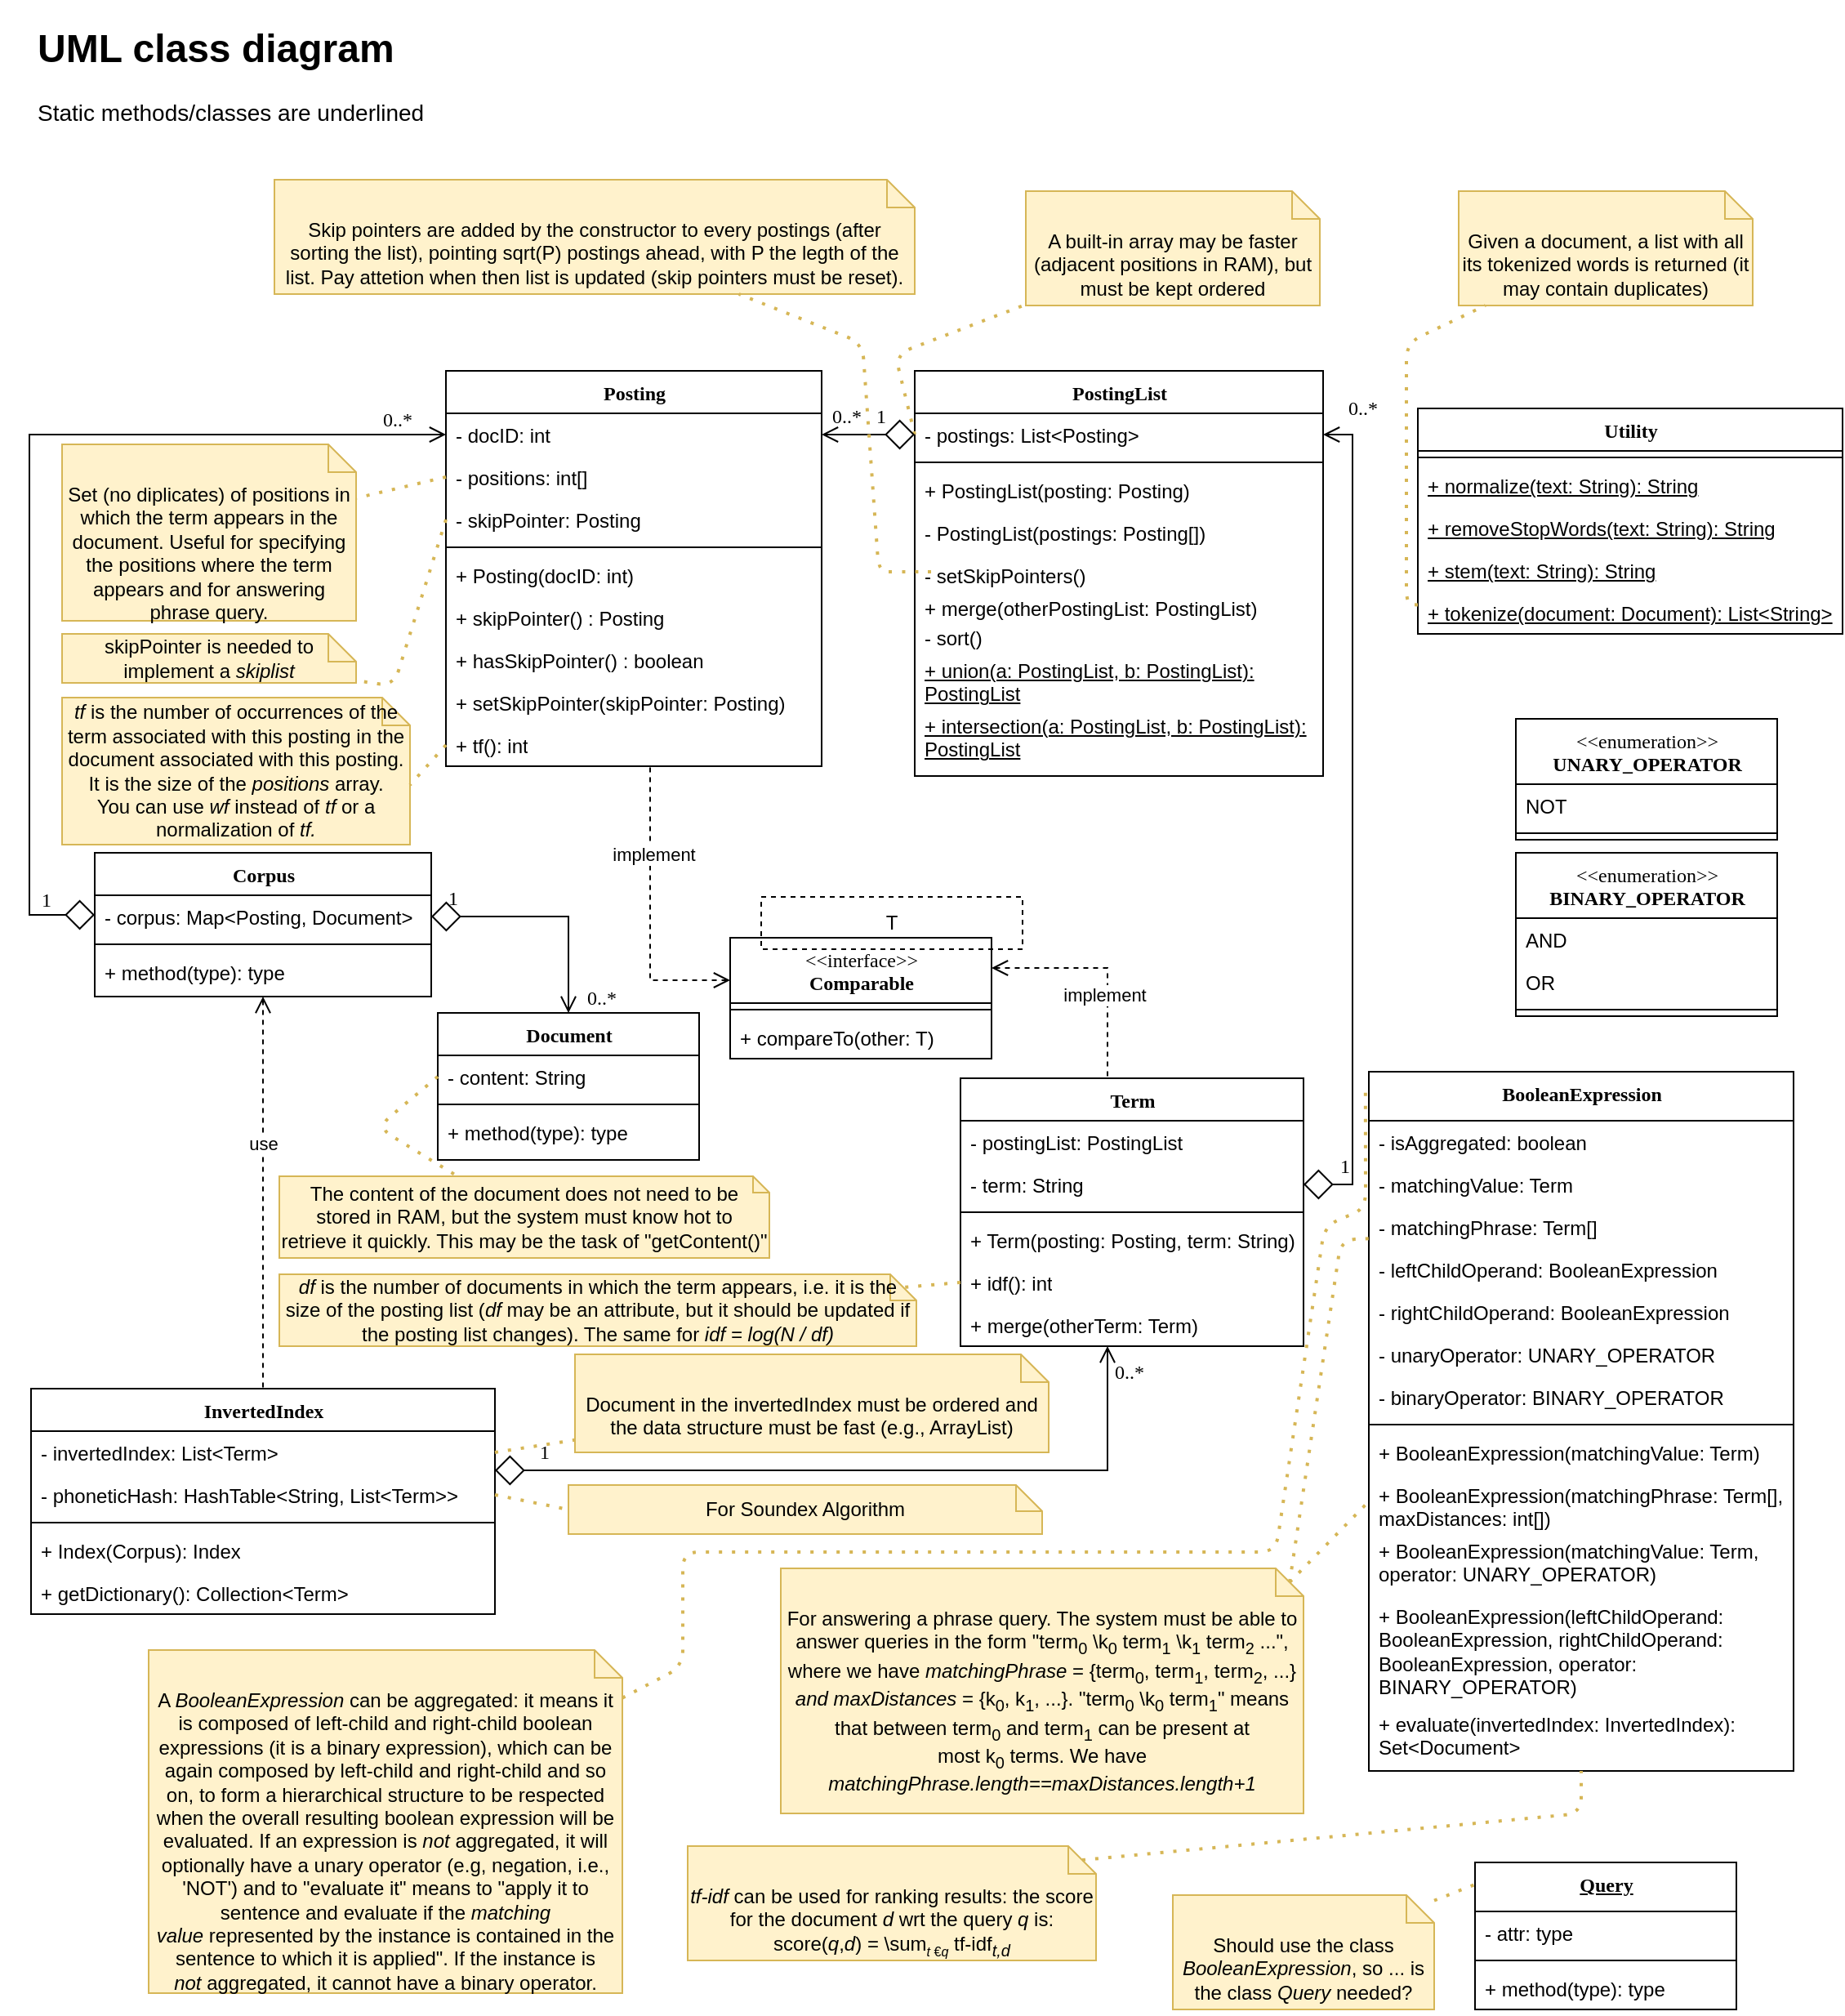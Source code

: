<mxfile version="15.2.7" type="device"><diagram name="Page-1" id="6133507b-19e7-1e82-6fc7-422aa6c4b21f"><mxGraphModel dx="1086" dy="1656" grid="1" gridSize="10" guides="1" tooltips="1" connect="1" arrows="1" fold="1" page="1" pageScale="1" pageWidth="1100" pageHeight="850" background="none" math="0" shadow="0"><root><mxCell id="0"/><mxCell id="1" parent="0"/><mxCell id="78961159f06e98e8-17" value="Corpus" style="swimlane;html=1;fontStyle=1;align=center;verticalAlign=top;childLayout=stackLayout;horizontal=1;startSize=26;horizontalStack=0;resizeParent=1;resizeLast=0;collapsible=1;marginBottom=0;swimlaneFillColor=none;rounded=0;shadow=0;comic=0;labelBackgroundColor=none;strokeWidth=1;fillColor=none;fontFamily=Verdana;fontSize=12" parent="1" vertex="1"><mxGeometry x="57" y="132" width="206" height="88" as="geometry"/></mxCell><mxCell id="78961159f06e98e8-23" value="- corpus: Map&amp;lt;Posting, Document&amp;gt;" style="text;html=1;strokeColor=none;fillColor=none;align=left;verticalAlign=top;spacingLeft=4;spacingRight=4;whiteSpace=wrap;overflow=hidden;rotatable=0;points=[[0,0.5],[1,0.5]];portConstraint=eastwest;" parent="78961159f06e98e8-17" vertex="1"><mxGeometry y="26" width="206" height="26" as="geometry"/></mxCell><mxCell id="78961159f06e98e8-19" value="" style="line;html=1;strokeWidth=1;fillColor=none;align=left;verticalAlign=middle;spacingTop=-1;spacingLeft=3;spacingRight=3;rotatable=0;labelPosition=right;points=[];portConstraint=eastwest;" parent="78961159f06e98e8-17" vertex="1"><mxGeometry y="52" width="206" height="8" as="geometry"/></mxCell><mxCell id="78961159f06e98e8-27" value="+ method(type): type" style="text;html=1;strokeColor=none;fillColor=none;align=left;verticalAlign=top;spacingLeft=4;spacingRight=4;whiteSpace=wrap;overflow=hidden;rotatable=0;points=[[0,0.5],[1,0.5]];portConstraint=eastwest;" parent="78961159f06e98e8-17" vertex="1"><mxGeometry y="60" width="206" height="26" as="geometry"/></mxCell><mxCell id="b94bc138ca980ef-8" style="edgeStyle=orthogonalEdgeStyle;rounded=0;html=1;labelBackgroundColor=none;startArrow=open;startFill=0;startSize=8;endArrow=diamond;endFill=0;endSize=16;fontFamily=Verdana;fontSize=12;exitX=0.5;exitY=0;exitDx=0;exitDy=0;entryX=1;entryY=0.5;entryDx=0;entryDy=0;" parent="1" source="78961159f06e98e8-43" target="78961159f06e98e8-23" edge="1"><mxGeometry relative="1" as="geometry"><Array as="points"><mxPoint x="347" y="171"/></Array></mxGeometry></mxCell><mxCell id="b94bc138ca980ef-15" value="0..*" style="text;html=1;resizable=0;points=[];align=center;verticalAlign=middle;labelBackgroundColor=none;fontSize=12;fontFamily=Verdana" parent="b94bc138ca980ef-8" vertex="1" connectable="0"><mxGeometry x="-0.575" y="-86" relative="1" as="geometry"><mxPoint x="-66" y="21" as="offset"/></mxGeometry></mxCell><mxCell id="b94bc138ca980ef-16" value="1" style="text;html=1;resizable=0;points=[];align=center;verticalAlign=middle;labelBackgroundColor=none;fontSize=12;fontFamily=Verdana" parent="b94bc138ca980ef-8" vertex="1" connectable="0"><mxGeometry x="0.892" y="-1" relative="1" as="geometry"><mxPoint x="5" y="-10" as="offset"/></mxGeometry></mxCell><mxCell id="78961159f06e98e8-43" value="Document" style="swimlane;html=1;fontStyle=1;align=center;verticalAlign=top;childLayout=stackLayout;horizontal=1;startSize=26;horizontalStack=0;resizeParent=1;resizeLast=0;collapsible=1;marginBottom=0;swimlaneFillColor=none;rounded=0;shadow=0;comic=0;labelBackgroundColor=none;strokeWidth=1;fillColor=none;fontFamily=Verdana;fontSize=12" parent="1" vertex="1"><mxGeometry x="267" y="230" width="160" height="90" as="geometry"/></mxCell><mxCell id="CEq0prs8qPXYoextHQ0R-49" value="- content: String" style="text;html=1;strokeColor=none;fillColor=none;align=left;verticalAlign=top;spacingLeft=4;spacingRight=4;whiteSpace=wrap;overflow=hidden;rotatable=0;points=[[0,0.5],[1,0.5]];portConstraint=eastwest;" parent="78961159f06e98e8-43" vertex="1"><mxGeometry y="26" width="160" height="26" as="geometry"/></mxCell><mxCell id="78961159f06e98e8-51" value="" style="line;html=1;strokeWidth=1;fillColor=none;align=left;verticalAlign=middle;spacingTop=-1;spacingLeft=3;spacingRight=3;rotatable=0;labelPosition=right;points=[];portConstraint=eastwest;" parent="78961159f06e98e8-43" vertex="1"><mxGeometry y="52" width="160" height="8" as="geometry"/></mxCell><mxCell id="78961159f06e98e8-52" value="+ method(type): type" style="text;html=1;strokeColor=none;fillColor=none;align=left;verticalAlign=top;spacingLeft=4;spacingRight=4;whiteSpace=wrap;overflow=hidden;rotatable=0;points=[[0,0.5],[1,0.5]];portConstraint=eastwest;" parent="78961159f06e98e8-43" vertex="1"><mxGeometry y="60" width="160" height="26" as="geometry"/></mxCell><mxCell id="CEq0prs8qPXYoextHQ0R-2" value="BooleanExpression" style="swimlane;html=1;fontStyle=1;align=center;verticalAlign=top;childLayout=stackLayout;horizontal=1;startSize=30;horizontalStack=0;resizeParent=1;resizeLast=0;collapsible=1;marginBottom=0;swimlaneFillColor=none;rounded=0;shadow=0;comic=0;labelBackgroundColor=none;strokeWidth=1;fillColor=none;fontFamily=Verdana;fontSize=12" parent="1" vertex="1"><mxGeometry x="837" y="266" width="260" height="428" as="geometry"/></mxCell><mxCell id="CEq0prs8qPXYoextHQ0R-3" value="- isAggregated: boolean" style="text;html=1;strokeColor=none;fillColor=none;align=left;verticalAlign=top;spacingLeft=4;spacingRight=4;whiteSpace=wrap;overflow=hidden;rotatable=0;points=[[0,0.5],[1,0.5]];portConstraint=eastwest;" parent="CEq0prs8qPXYoextHQ0R-2" vertex="1"><mxGeometry y="30" width="260" height="26" as="geometry"/></mxCell><mxCell id="CEq0prs8qPXYoextHQ0R-41" value="- matchingValue: Term" style="text;html=1;strokeColor=none;fillColor=none;align=left;verticalAlign=top;spacingLeft=4;spacingRight=4;whiteSpace=wrap;overflow=hidden;rotatable=0;points=[[0,0.5],[1,0.5]];portConstraint=eastwest;" parent="CEq0prs8qPXYoextHQ0R-2" vertex="1"><mxGeometry y="56" width="260" height="26" as="geometry"/></mxCell><mxCell id="e2r18CEUMhSCoXbFhXzn-8" value="- matchingPhrase: Term[]" style="text;html=1;strokeColor=none;fillColor=none;align=left;verticalAlign=top;spacingLeft=4;spacingRight=4;whiteSpace=wrap;overflow=hidden;rotatable=0;points=[[0,0.5],[1,0.5]];portConstraint=eastwest;" parent="CEq0prs8qPXYoextHQ0R-2" vertex="1"><mxGeometry y="82" width="260" height="26" as="geometry"/></mxCell><mxCell id="CEq0prs8qPXYoextHQ0R-42" value="- leftChildOperand: BooleanExpression" style="text;html=1;strokeColor=none;fillColor=none;align=left;verticalAlign=top;spacingLeft=4;spacingRight=4;whiteSpace=wrap;overflow=hidden;rotatable=0;points=[[0,0.5],[1,0.5]];portConstraint=eastwest;" parent="CEq0prs8qPXYoextHQ0R-2" vertex="1"><mxGeometry y="108" width="260" height="26" as="geometry"/></mxCell><mxCell id="CEq0prs8qPXYoextHQ0R-43" value="- rightChildOperand: BooleanExpression" style="text;html=1;strokeColor=none;fillColor=none;align=left;verticalAlign=top;spacingLeft=4;spacingRight=4;whiteSpace=wrap;overflow=hidden;rotatable=0;points=[[0,0.5],[1,0.5]];portConstraint=eastwest;" parent="CEq0prs8qPXYoextHQ0R-2" vertex="1"><mxGeometry y="134" width="260" height="26" as="geometry"/></mxCell><mxCell id="CEq0prs8qPXYoextHQ0R-33" value="- unaryOperator: UNARY_OPERATOR" style="text;html=1;strokeColor=none;align=left;verticalAlign=top;spacingLeft=4;spacingRight=4;whiteSpace=wrap;overflow=hidden;rotatable=0;points=[[0,0.5],[1,0.5]];portConstraint=eastwest;" parent="CEq0prs8qPXYoextHQ0R-2" vertex="1"><mxGeometry y="160" width="260" height="26" as="geometry"/></mxCell><mxCell id="CEq0prs8qPXYoextHQ0R-40" value="- binaryOperator: BINARY_OPERATOR" style="text;html=1;strokeColor=none;align=left;verticalAlign=top;spacingLeft=4;spacingRight=4;whiteSpace=wrap;overflow=hidden;rotatable=0;points=[[0,0.5],[1,0.5]];portConstraint=eastwest;" parent="CEq0prs8qPXYoextHQ0R-2" vertex="1"><mxGeometry y="186" width="260" height="26" as="geometry"/></mxCell><mxCell id="CEq0prs8qPXYoextHQ0R-4" value="" style="line;html=1;strokeWidth=1;fillColor=none;align=left;verticalAlign=middle;spacingTop=-1;spacingLeft=3;spacingRight=3;rotatable=0;labelPosition=right;points=[];portConstraint=eastwest;" parent="CEq0prs8qPXYoextHQ0R-2" vertex="1"><mxGeometry y="212" width="260" height="8" as="geometry"/></mxCell><mxCell id="CEq0prs8qPXYoextHQ0R-5" value="+ BooleanExpression(matchingValue: Term)" style="text;html=1;strokeColor=none;fillColor=none;align=left;verticalAlign=top;spacingLeft=4;spacingRight=4;whiteSpace=wrap;overflow=hidden;rotatable=0;points=[[0,0.5],[1,0.5]];portConstraint=eastwest;" parent="CEq0prs8qPXYoextHQ0R-2" vertex="1"><mxGeometry y="220" width="260" height="26" as="geometry"/></mxCell><mxCell id="e2r18CEUMhSCoXbFhXzn-5" value="+ BooleanExpression(matchingPhrase: Term[], maxDistances: int[])" style="text;html=1;strokeColor=none;fillColor=none;align=left;verticalAlign=top;spacingLeft=4;spacingRight=4;whiteSpace=wrap;overflow=hidden;rotatable=0;points=[[0,0.5],[1,0.5]];portConstraint=eastwest;" parent="CEq0prs8qPXYoextHQ0R-2" vertex="1"><mxGeometry y="246" width="260" height="34" as="geometry"/></mxCell><mxCell id="CEq0prs8qPXYoextHQ0R-44" value="+ BooleanExpression(matchingValue: Term, operator: UNARY_OPERATOR)" style="text;html=1;strokeColor=none;fillColor=none;align=left;verticalAlign=top;spacingLeft=4;spacingRight=4;whiteSpace=wrap;overflow=hidden;rotatable=0;points=[[0,0.5],[1,0.5]];portConstraint=eastwest;" parent="CEq0prs8qPXYoextHQ0R-2" vertex="1"><mxGeometry y="280" width="260" height="40" as="geometry"/></mxCell><mxCell id="CEq0prs8qPXYoextHQ0R-45" value="+ BooleanExpression(leftChildOperand: BooleanExpression, rightChildOperand: BooleanExpression, operator: BINARY_OPERATOR)" style="text;html=1;strokeColor=none;fillColor=none;align=left;verticalAlign=top;spacingLeft=4;spacingRight=4;whiteSpace=wrap;overflow=hidden;rotatable=0;points=[[0,0.5],[1,0.5]];portConstraint=eastwest;" parent="CEq0prs8qPXYoextHQ0R-2" vertex="1"><mxGeometry y="320" width="260" height="66" as="geometry"/></mxCell><mxCell id="CEq0prs8qPXYoextHQ0R-46" value="+ evaluate(invertedIndex: InvertedIndex): Set&amp;lt;Document&amp;gt;" style="text;html=1;strokeColor=none;fillColor=none;align=left;verticalAlign=top;spacingLeft=4;spacingRight=4;whiteSpace=wrap;overflow=hidden;rotatable=0;points=[[0,0.5],[1,0.5]];portConstraint=eastwest;" parent="CEq0prs8qPXYoextHQ0R-2" vertex="1"><mxGeometry y="386" width="260" height="42" as="geometry"/></mxCell><mxCell id="CEq0prs8qPXYoextHQ0R-6" value="Term" style="swimlane;html=1;fontStyle=1;align=center;verticalAlign=top;childLayout=stackLayout;horizontal=1;startSize=26;horizontalStack=0;resizeParent=1;resizeLast=0;collapsible=1;marginBottom=0;swimlaneFillColor=none;rounded=0;shadow=0;comic=0;labelBackgroundColor=none;strokeWidth=1;fillColor=none;fontFamily=Verdana;fontSize=12" parent="1" vertex="1"><mxGeometry x="587" y="270" width="210" height="164" as="geometry"/></mxCell><mxCell id="e2r18CEUMhSCoXbFhXzn-4" value="- postingList: PostingList" style="text;html=1;strokeColor=none;fillColor=none;align=left;verticalAlign=top;spacingLeft=4;spacingRight=4;whiteSpace=wrap;overflow=hidden;rotatable=0;points=[[0,0.5],[1,0.5]];portConstraint=eastwest;" parent="CEq0prs8qPXYoextHQ0R-6" vertex="1"><mxGeometry y="26" width="210" height="26" as="geometry"/></mxCell><mxCell id="CEq0prs8qPXYoextHQ0R-7" value="- term: String" style="text;html=1;strokeColor=none;fillColor=none;align=left;verticalAlign=top;spacingLeft=4;spacingRight=4;whiteSpace=wrap;overflow=hidden;rotatable=0;points=[[0,0.5],[1,0.5]];portConstraint=eastwest;" parent="CEq0prs8qPXYoextHQ0R-6" vertex="1"><mxGeometry y="52" width="210" height="26" as="geometry"/></mxCell><mxCell id="CEq0prs8qPXYoextHQ0R-8" value="" style="line;html=1;strokeWidth=1;fillColor=none;align=left;verticalAlign=middle;spacingTop=-1;spacingLeft=3;spacingRight=3;rotatable=0;labelPosition=right;points=[];portConstraint=eastwest;" parent="CEq0prs8qPXYoextHQ0R-6" vertex="1"><mxGeometry y="78" width="210" height="8" as="geometry"/></mxCell><mxCell id="CEq0prs8qPXYoextHQ0R-9" value="+ Term(posting: Posting, term: String)" style="text;html=1;strokeColor=none;fillColor=none;align=left;verticalAlign=top;spacingLeft=4;spacingRight=4;whiteSpace=wrap;overflow=hidden;rotatable=0;points=[[0,0.5],[1,0.5]];portConstraint=eastwest;" parent="CEq0prs8qPXYoextHQ0R-6" vertex="1"><mxGeometry y="86" width="210" height="26" as="geometry"/></mxCell><mxCell id="c6OQc04ap5ju4Z4H3T9F-1" value="+ idf(): int" style="text;html=1;strokeColor=none;fillColor=none;align=left;verticalAlign=top;spacingLeft=4;spacingRight=4;whiteSpace=wrap;overflow=hidden;rotatable=0;points=[[0,0.5],[1,0.5]];portConstraint=eastwest;" parent="CEq0prs8qPXYoextHQ0R-6" vertex="1"><mxGeometry y="112" width="210" height="26" as="geometry"/></mxCell><mxCell id="CEq0prs8qPXYoextHQ0R-71" value="+ merge(otherTerm: Term)" style="text;html=1;strokeColor=none;fillColor=none;align=left;verticalAlign=top;spacingLeft=4;spacingRight=4;whiteSpace=wrap;overflow=hidden;rotatable=0;points=[[0,0.5],[1,0.5]];portConstraint=eastwest;" parent="CEq0prs8qPXYoextHQ0R-6" vertex="1"><mxGeometry y="138" width="210" height="26" as="geometry"/></mxCell><mxCell id="CEq0prs8qPXYoextHQ0R-13" value="InvertedIndex" style="swimlane;html=1;fontStyle=1;align=center;verticalAlign=top;childLayout=stackLayout;horizontal=1;startSize=26;horizontalStack=0;resizeParent=1;resizeLast=0;collapsible=1;marginBottom=0;swimlaneFillColor=none;rounded=0;shadow=0;comic=0;labelBackgroundColor=none;strokeWidth=1;fillColor=none;fontFamily=Verdana;fontSize=12" parent="1" vertex="1"><mxGeometry x="18" y="460" width="284" height="138" as="geometry"/></mxCell><mxCell id="CEq0prs8qPXYoextHQ0R-14" value="- invertedIndex: List&amp;lt;Term&amp;gt;" style="text;html=1;strokeColor=none;fillColor=none;align=left;verticalAlign=top;spacingLeft=4;spacingRight=4;whiteSpace=wrap;overflow=hidden;rotatable=0;points=[[0,0.5],[1,0.5]];portConstraint=eastwest;" parent="CEq0prs8qPXYoextHQ0R-13" vertex="1"><mxGeometry y="26" width="284" height="26" as="geometry"/></mxCell><mxCell id="Z3RKaxIaSDckmiboFtwX-1" value="- phoneticHash: HashTable&amp;lt;String, List&amp;lt;Term&amp;gt;&amp;gt;" style="text;html=1;strokeColor=none;fillColor=none;align=left;verticalAlign=top;spacingLeft=4;spacingRight=4;whiteSpace=wrap;overflow=hidden;rotatable=0;points=[[0,0.5],[1,0.5]];portConstraint=eastwest;" parent="CEq0prs8qPXYoextHQ0R-13" vertex="1"><mxGeometry y="52" width="284" height="26" as="geometry"/></mxCell><mxCell id="CEq0prs8qPXYoextHQ0R-15" value="" style="line;html=1;strokeWidth=1;fillColor=none;align=left;verticalAlign=middle;spacingTop=-1;spacingLeft=3;spacingRight=3;rotatable=0;labelPosition=right;points=[];portConstraint=eastwest;" parent="CEq0prs8qPXYoextHQ0R-13" vertex="1"><mxGeometry y="78" width="284" height="8" as="geometry"/></mxCell><mxCell id="CEq0prs8qPXYoextHQ0R-16" value="+ Index(Corpus): Index" style="text;html=1;strokeColor=none;fillColor=none;align=left;verticalAlign=top;spacingLeft=4;spacingRight=4;whiteSpace=wrap;overflow=hidden;rotatable=0;points=[[0,0.5],[1,0.5]];portConstraint=eastwest;" parent="CEq0prs8qPXYoextHQ0R-13" vertex="1"><mxGeometry y="86" width="284" height="26" as="geometry"/></mxCell><mxCell id="CEq0prs8qPXYoextHQ0R-50" value="+ getDictionary(): Collection&amp;lt;Term&amp;gt;" style="text;html=1;strokeColor=none;fillColor=none;align=left;verticalAlign=top;spacingLeft=4;spacingRight=4;whiteSpace=wrap;overflow=hidden;rotatable=0;points=[[0,0.5],[1,0.5]];portConstraint=eastwest;" parent="CEq0prs8qPXYoextHQ0R-13" vertex="1"><mxGeometry y="112" width="284" height="26" as="geometry"/></mxCell><mxCell id="CEq0prs8qPXYoextHQ0R-17" style="edgeStyle=orthogonalEdgeStyle;rounded=0;html=1;labelBackgroundColor=none;startArrow=open;startFill=0;startSize=8;endArrow=none;endFill=0;endSize=16;fontFamily=Verdana;fontSize=12;dashed=1;strokeWidth=1;entryX=0.5;entryY=0;entryDx=0;entryDy=0;" parent="1" target="CEq0prs8qPXYoextHQ0R-13" edge="1"><mxGeometry relative="1" as="geometry"><Array as="points"><mxPoint x="160" y="220"/></Array><mxPoint x="160" y="220" as="sourcePoint"/><mxPoint x="448" y="590" as="targetPoint"/></mxGeometry></mxCell><mxCell id="zFdtrAwLZ12bdYIhwIUp-1" value="use" style="edgeLabel;html=1;align=center;verticalAlign=middle;resizable=0;points=[];" parent="CEq0prs8qPXYoextHQ0R-17" vertex="1" connectable="0"><mxGeometry x="-0.25" relative="1" as="geometry"><mxPoint as="offset"/></mxGeometry></mxCell><mxCell id="CEq0prs8qPXYoextHQ0R-21" value="Document in the invertedIndex must be ordered and the data structure must be fast (e.g., ArrayList)" style="shape=note2;boundedLbl=1;whiteSpace=wrap;html=1;size=17;verticalAlign=top;align=center;labelBackgroundColor=none;fillColor=#fff2cc;strokeColor=#d6b656;" parent="1" vertex="1"><mxGeometry x="351" y="439" width="290" height="60" as="geometry"/></mxCell><mxCell id="CEq0prs8qPXYoextHQ0R-22" value="" style="endArrow=none;dashed=1;html=1;dashPattern=1 3;strokeWidth=2;fillColor=#fff2cc;strokeColor=#d6b656;exitX=1;exitY=0.5;exitDx=0;exitDy=0;" parent="1" source="CEq0prs8qPXYoextHQ0R-14" target="CEq0prs8qPXYoextHQ0R-21" edge="1"><mxGeometry width="50" height="50" relative="1" as="geometry"><mxPoint x="267" y="670" as="sourcePoint"/><mxPoint x="317" y="620" as="targetPoint"/></mxGeometry></mxCell><mxCell id="CEq0prs8qPXYoextHQ0R-23" value="The content of the document does not need to be stored in RAM, but the system must know hot to retrieve it quickly. This may be the task of &quot;getContent()&quot;" style="shape=note2;boundedLbl=1;whiteSpace=wrap;html=1;size=10;verticalAlign=middle;align=center;labelBackgroundColor=none;fillColor=#fff2cc;strokeColor=#d6b656;" parent="1" vertex="1"><mxGeometry x="170" y="330" width="300" height="50" as="geometry"/></mxCell><mxCell id="CEq0prs8qPXYoextHQ0R-24" value="" style="endArrow=none;dashed=1;html=1;dashPattern=1 3;strokeWidth=2;fillColor=#fff2cc;strokeColor=#d6b656;exitX=0;exitY=0.5;exitDx=0;exitDy=0;" parent="1" source="CEq0prs8qPXYoextHQ0R-49" target="CEq0prs8qPXYoextHQ0R-23" edge="1"><mxGeometry width="50" height="50" relative="1" as="geometry"><mxPoint x="426.84" y="272.588" as="sourcePoint"/><mxPoint x="397" y="510.613" as="targetPoint"/><Array as="points"><mxPoint x="230" y="300"/></Array></mxGeometry></mxCell><mxCell id="CEq0prs8qPXYoextHQ0R-10" style="edgeStyle=orthogonalEdgeStyle;rounded=0;html=1;labelBackgroundColor=none;startArrow=open;startFill=0;startSize=8;endArrow=diamond;endFill=0;endSize=16;fontFamily=Verdana;fontSize=12;exitX=0;exitY=0.5;exitDx=0;exitDy=0;" parent="1" source="CEq0prs8qPXYoextHQ0R-52" target="78961159f06e98e8-23" edge="1"><mxGeometry relative="1" as="geometry"><Array as="points"><mxPoint x="17" y="-124"/><mxPoint x="17" y="170"/></Array><mxPoint x="487" y="127" as="sourcePoint"/><mxPoint x="57" y="88" as="targetPoint"/></mxGeometry></mxCell><mxCell id="CEq0prs8qPXYoextHQ0R-11" value="0..*" style="text;html=1;resizable=0;points=[];align=center;verticalAlign=middle;labelBackgroundColor=none;fontSize=12;fontFamily=Verdana" parent="CEq0prs8qPXYoextHQ0R-10" vertex="1" connectable="0"><mxGeometry x="-0.575" y="-86" relative="1" as="geometry"><mxPoint x="95" y="77" as="offset"/></mxGeometry></mxCell><mxCell id="CEq0prs8qPXYoextHQ0R-12" value="1" style="text;html=1;resizable=0;points=[];align=center;verticalAlign=middle;labelBackgroundColor=none;fontSize=12;fontFamily=Verdana" parent="CEq0prs8qPXYoextHQ0R-10" vertex="1" connectable="0"><mxGeometry x="0.892" y="-1" relative="1" as="geometry"><mxPoint x="2" y="-10" as="offset"/></mxGeometry></mxCell><mxCell id="CEq0prs8qPXYoextHQ0R-25" value="&lt;span style=&quot;font-weight: normal&quot;&gt;&amp;lt;&amp;lt;enumeration&amp;gt;&amp;gt;&lt;/span&gt;&lt;br&gt;BINARY_OPERATOR" style="swimlane;html=1;fontStyle=1;align=center;verticalAlign=top;childLayout=stackLayout;horizontal=1;startSize=40;horizontalStack=0;resizeParent=1;resizeLast=0;collapsible=1;marginBottom=0;swimlaneFillColor=none;rounded=0;shadow=0;comic=0;labelBackgroundColor=none;strokeWidth=1;fillColor=none;fontFamily=Verdana;fontSize=12" parent="1" vertex="1"><mxGeometry x="927" y="132" width="160" height="100" as="geometry"><mxRectangle x="870" y="300" width="170" height="40" as="alternateBounds"/></mxGeometry></mxCell><mxCell id="CEq0prs8qPXYoextHQ0R-29" value="AND" style="text;html=1;strokeColor=none;fillColor=none;align=left;verticalAlign=top;spacingLeft=4;spacingRight=4;whiteSpace=wrap;overflow=hidden;rotatable=0;points=[[0,0.5],[1,0.5]];portConstraint=eastwest;" parent="CEq0prs8qPXYoextHQ0R-25" vertex="1"><mxGeometry y="40" width="160" height="26" as="geometry"/></mxCell><mxCell id="CEq0prs8qPXYoextHQ0R-26" value="OR" style="text;html=1;strokeColor=none;fillColor=none;align=left;verticalAlign=top;spacingLeft=4;spacingRight=4;whiteSpace=wrap;overflow=hidden;rotatable=0;points=[[0,0.5],[1,0.5]];portConstraint=eastwest;" parent="CEq0prs8qPXYoextHQ0R-25" vertex="1"><mxGeometry y="66" width="160" height="26" as="geometry"/></mxCell><mxCell id="bJ1d72bgvaWX5jMos8Vt-8" value="" style="line;html=1;strokeWidth=1;fillColor=none;align=left;verticalAlign=middle;spacingTop=-1;spacingLeft=3;spacingRight=3;rotatable=0;labelPosition=right;points=[];portConstraint=eastwest;" parent="CEq0prs8qPXYoextHQ0R-25" vertex="1"><mxGeometry y="92" width="160" height="8" as="geometry"/></mxCell><mxCell id="CEq0prs8qPXYoextHQ0R-30" value="&lt;span style=&quot;font-weight: normal&quot;&gt;&amp;lt;&amp;lt;enumeration&amp;gt;&amp;gt;&lt;/span&gt;&lt;br&gt;UNARY_OPERATOR" style="swimlane;html=1;fontStyle=1;align=center;verticalAlign=top;childLayout=stackLayout;horizontal=1;startSize=40;horizontalStack=0;resizeParent=1;resizeLast=0;collapsible=1;marginBottom=0;swimlaneFillColor=none;rounded=0;shadow=0;comic=0;labelBackgroundColor=none;strokeWidth=1;fillColor=none;fontFamily=Verdana;fontSize=12" parent="1" vertex="1"><mxGeometry x="927" y="50" width="160" height="74" as="geometry"/></mxCell><mxCell id="CEq0prs8qPXYoextHQ0R-31" value="NOT" style="text;html=1;strokeColor=none;fillColor=none;align=left;verticalAlign=top;spacingLeft=4;spacingRight=4;whiteSpace=wrap;overflow=hidden;rotatable=0;points=[[0,0.5],[1,0.5]];portConstraint=eastwest;" parent="CEq0prs8qPXYoextHQ0R-30" vertex="1"><mxGeometry y="40" width="160" height="26" as="geometry"/></mxCell><mxCell id="bJ1d72bgvaWX5jMos8Vt-7" value="" style="line;html=1;strokeWidth=1;fillColor=none;align=left;verticalAlign=middle;spacingTop=-1;spacingLeft=3;spacingRight=3;rotatable=0;labelPosition=right;points=[];portConstraint=eastwest;" parent="CEq0prs8qPXYoextHQ0R-30" vertex="1"><mxGeometry y="66" width="160" height="8" as="geometry"/></mxCell><mxCell id="CEq0prs8qPXYoextHQ0R-34" value="A &lt;i&gt;BooleanExpression &lt;/i&gt;can be aggregated: it means it is composed of left-child and right-child boolean expressions (it is a binary expression), which can be again composed by left-child and right-child and so on, to form a hierarchical structure to be respected when the overall resulting boolean expression will be evaluated. If an expression is &lt;i&gt;not&lt;/i&gt;&amp;nbsp;aggregated, it will optionally have a unary operator (e.g, negation, i.e., 'NOT') and to &quot;evaluate it&quot; means to &quot;apply it to sentence and evaluate if the &lt;i&gt;matching value&lt;/i&gt;&amp;nbsp;represented by the instance is contained in the sentence to which it is applied&quot;. If the instance is &lt;i&gt;not&lt;/i&gt;&amp;nbsp;aggregated, it cannot have a binary operator." style="shape=note2;boundedLbl=1;whiteSpace=wrap;html=1;size=17;verticalAlign=top;align=center;labelBackgroundColor=none;fillColor=#fff2cc;strokeColor=#d6b656;" parent="1" vertex="1"><mxGeometry x="90" y="620" width="290" height="210" as="geometry"/></mxCell><mxCell id="CEq0prs8qPXYoextHQ0R-35" value="&lt;u&gt;Query&lt;/u&gt;" style="swimlane;html=1;fontStyle=1;align=center;verticalAlign=top;childLayout=stackLayout;horizontal=1;startSize=30;horizontalStack=0;resizeParent=1;resizeLast=0;collapsible=1;marginBottom=0;swimlaneFillColor=none;rounded=0;shadow=0;comic=0;labelBackgroundColor=none;strokeWidth=1;fillColor=none;fontFamily=Verdana;fontSize=12" parent="1" vertex="1"><mxGeometry x="902" y="750" width="160" height="90" as="geometry"/></mxCell><mxCell id="CEq0prs8qPXYoextHQ0R-36" value="- attr: type" style="text;html=1;strokeColor=none;fillColor=none;align=left;verticalAlign=top;spacingLeft=4;spacingRight=4;whiteSpace=wrap;overflow=hidden;rotatable=0;points=[[0,0.5],[1,0.5]];portConstraint=eastwest;" parent="CEq0prs8qPXYoextHQ0R-35" vertex="1"><mxGeometry y="30" width="160" height="26" as="geometry"/></mxCell><mxCell id="CEq0prs8qPXYoextHQ0R-38" value="" style="line;html=1;strokeWidth=1;fillColor=none;align=left;verticalAlign=middle;spacingTop=-1;spacingLeft=3;spacingRight=3;rotatable=0;labelPosition=right;points=[];portConstraint=eastwest;" parent="CEq0prs8qPXYoextHQ0R-35" vertex="1"><mxGeometry y="56" width="160" height="8" as="geometry"/></mxCell><mxCell id="CEq0prs8qPXYoextHQ0R-39" value="+ method(type): type" style="text;html=1;strokeColor=none;fillColor=none;align=left;verticalAlign=top;spacingLeft=4;spacingRight=4;whiteSpace=wrap;overflow=hidden;rotatable=0;points=[[0,0.5],[1,0.5]];portConstraint=eastwest;" parent="CEq0prs8qPXYoextHQ0R-35" vertex="1"><mxGeometry y="64" width="160" height="26" as="geometry"/></mxCell><mxCell id="CEq0prs8qPXYoextHQ0R-47" value="" style="endArrow=none;dashed=1;html=1;dashPattern=1 3;strokeWidth=2;fillColor=#fff2cc;strokeColor=#d6b656;entryX=-0.008;entryY=0.027;entryDx=0;entryDy=0;entryPerimeter=0;" parent="1" source="CEq0prs8qPXYoextHQ0R-34" target="CEq0prs8qPXYoextHQ0R-2" edge="1"><mxGeometry width="50" height="50" relative="1" as="geometry"><mxPoint x="724.73" y="540" as="sourcePoint"/><mxPoint x="816.997" y="611" as="targetPoint"/><Array as="points"><mxPoint x="417" y="630"/><mxPoint x="417" y="560"/><mxPoint x="780" y="560"/><mxPoint x="810" y="360"/><mxPoint x="835" y="350"/></Array></mxGeometry></mxCell><mxCell id="CEq0prs8qPXYoextHQ0R-51" value="Posting" style="swimlane;html=1;fontStyle=1;align=center;verticalAlign=top;childLayout=stackLayout;horizontal=1;startSize=26;horizontalStack=0;resizeParent=1;resizeLast=0;collapsible=1;marginBottom=0;swimlaneFillColor=none;rounded=0;shadow=0;comic=0;labelBackgroundColor=none;strokeWidth=1;fillColor=none;fontFamily=Verdana;fontSize=12" parent="1" vertex="1"><mxGeometry x="272" y="-163" width="230" height="242" as="geometry"/></mxCell><mxCell id="CEq0prs8qPXYoextHQ0R-52" value="- docID: int" style="text;html=1;strokeColor=none;fillColor=none;align=left;verticalAlign=top;spacingLeft=4;spacingRight=4;whiteSpace=wrap;overflow=hidden;rotatable=0;points=[[0,0.5],[1,0.5]];portConstraint=eastwest;" parent="CEq0prs8qPXYoextHQ0R-51" vertex="1"><mxGeometry y="26" width="230" height="26" as="geometry"/></mxCell><mxCell id="e2r18CEUMhSCoXbFhXzn-1" value="- positions: int[]" style="text;html=1;strokeColor=none;fillColor=none;align=left;verticalAlign=top;spacingLeft=4;spacingRight=4;whiteSpace=wrap;overflow=hidden;rotatable=0;points=[[0,0.5],[1,0.5]];portConstraint=eastwest;" parent="CEq0prs8qPXYoextHQ0R-51" vertex="1"><mxGeometry y="52" width="230" height="26" as="geometry"/></mxCell><mxCell id="c6OQc04ap5ju4Z4H3T9F-4" value="- skipPointer: Posting" style="text;html=1;strokeColor=none;fillColor=none;align=left;verticalAlign=top;spacingLeft=4;spacingRight=4;whiteSpace=wrap;overflow=hidden;rotatable=0;points=[[0,0.5],[1,0.5]];portConstraint=eastwest;" parent="CEq0prs8qPXYoextHQ0R-51" vertex="1"><mxGeometry y="78" width="230" height="26" as="geometry"/></mxCell><mxCell id="CEq0prs8qPXYoextHQ0R-53" value="" style="line;html=1;strokeWidth=1;fillColor=none;align=left;verticalAlign=middle;spacingTop=-1;spacingLeft=3;spacingRight=3;rotatable=0;labelPosition=right;points=[];portConstraint=eastwest;" parent="CEq0prs8qPXYoextHQ0R-51" vertex="1"><mxGeometry y="104" width="230" height="8" as="geometry"/></mxCell><mxCell id="CEq0prs8qPXYoextHQ0R-54" value="+ Posting(docID: int)" style="text;html=1;strokeColor=none;fillColor=none;align=left;verticalAlign=top;spacingLeft=4;spacingRight=4;whiteSpace=wrap;overflow=hidden;rotatable=0;points=[[0,0.5],[1,0.5]];portConstraint=eastwest;" parent="CEq0prs8qPXYoextHQ0R-51" vertex="1"><mxGeometry y="112" width="230" height="26" as="geometry"/></mxCell><mxCell id="WvDNAmS_Oc71WldqiPHN-2" value="+ skipPointer() : Posting" style="text;html=1;strokeColor=none;fillColor=none;align=left;verticalAlign=top;spacingLeft=4;spacingRight=4;whiteSpace=wrap;overflow=hidden;rotatable=0;points=[[0,0.5],[1,0.5]];portConstraint=eastwest;" parent="CEq0prs8qPXYoextHQ0R-51" vertex="1"><mxGeometry y="138" width="230" height="26" as="geometry"/></mxCell><mxCell id="WvDNAmS_Oc71WldqiPHN-4" value="+ hasSkipPointer() : boolean" style="text;html=1;strokeColor=none;fillColor=none;align=left;verticalAlign=top;spacingLeft=4;spacingRight=4;whiteSpace=wrap;overflow=hidden;rotatable=0;points=[[0,0.5],[1,0.5]];portConstraint=eastwest;" parent="CEq0prs8qPXYoextHQ0R-51" vertex="1"><mxGeometry y="164" width="230" height="26" as="geometry"/></mxCell><mxCell id="WvDNAmS_Oc71WldqiPHN-5" value="+ setSkipPointer(skipPointer: Posting)" style="text;html=1;strokeColor=none;fillColor=none;align=left;verticalAlign=top;spacingLeft=4;spacingRight=4;whiteSpace=wrap;overflow=hidden;rotatable=0;points=[[0,0.5],[1,0.5]];portConstraint=eastwest;" parent="CEq0prs8qPXYoextHQ0R-51" vertex="1"><mxGeometry y="190" width="230" height="26" as="geometry"/></mxCell><mxCell id="WvDNAmS_Oc71WldqiPHN-1" value="+ tf(): int" style="text;html=1;strokeColor=none;fillColor=none;align=left;verticalAlign=top;spacingLeft=4;spacingRight=4;whiteSpace=wrap;overflow=hidden;rotatable=0;points=[[0,0.5],[1,0.5]];portConstraint=eastwest;" parent="CEq0prs8qPXYoextHQ0R-51" vertex="1"><mxGeometry y="216" width="230" height="26" as="geometry"/></mxCell><mxCell id="CEq0prs8qPXYoextHQ0R-55" value="PostingList" style="swimlane;html=1;fontStyle=1;align=center;verticalAlign=top;childLayout=stackLayout;horizontal=1;startSize=26;horizontalStack=0;resizeParent=1;resizeLast=0;collapsible=1;marginBottom=0;swimlaneFillColor=none;rounded=0;shadow=0;comic=0;labelBackgroundColor=none;strokeWidth=1;fillColor=none;fontFamily=Verdana;fontSize=12" parent="1" vertex="1"><mxGeometry x="559" y="-163" width="250" height="248" as="geometry"/></mxCell><mxCell id="CEq0prs8qPXYoextHQ0R-56" value="- postings: List&amp;lt;Posting&amp;gt;" style="text;html=1;strokeColor=none;fillColor=none;align=left;verticalAlign=top;spacingLeft=4;spacingRight=4;whiteSpace=wrap;overflow=hidden;rotatable=0;points=[[0,0.5],[1,0.5]];portConstraint=eastwest;" parent="CEq0prs8qPXYoextHQ0R-55" vertex="1"><mxGeometry y="26" width="250" height="26" as="geometry"/></mxCell><mxCell id="CEq0prs8qPXYoextHQ0R-57" value="" style="line;html=1;strokeWidth=1;fillColor=none;align=left;verticalAlign=middle;spacingTop=-1;spacingLeft=3;spacingRight=3;rotatable=0;labelPosition=right;points=[];portConstraint=eastwest;" parent="CEq0prs8qPXYoextHQ0R-55" vertex="1"><mxGeometry y="52" width="250" height="8" as="geometry"/></mxCell><mxCell id="CEq0prs8qPXYoextHQ0R-58" value="+ PostingList(posting: Posting)" style="text;html=1;strokeColor=none;fillColor=none;align=left;verticalAlign=top;spacingLeft=4;spacingRight=4;whiteSpace=wrap;overflow=hidden;rotatable=0;points=[[0,0.5],[1,0.5]];portConstraint=eastwest;" parent="CEq0prs8qPXYoextHQ0R-55" vertex="1"><mxGeometry y="60" width="250" height="26" as="geometry"/></mxCell><mxCell id="z4e-MDuzB-cYWWNPaw-7-6" value="- PostingList(postings: Posting[])" style="text;html=1;strokeColor=none;fillColor=none;align=left;verticalAlign=top;spacingLeft=4;spacingRight=4;whiteSpace=wrap;overflow=hidden;rotatable=0;points=[[0,0.5],[1,0.5]];portConstraint=eastwest;" parent="CEq0prs8qPXYoextHQ0R-55" vertex="1"><mxGeometry y="86" width="250" height="26" as="geometry"/></mxCell><mxCell id="WvDNAmS_Oc71WldqiPHN-6" value="- setSkipPointers()" style="text;html=1;strokeColor=none;fillColor=none;align=left;verticalAlign=top;spacingLeft=4;spacingRight=4;whiteSpace=wrap;overflow=hidden;rotatable=0;points=[[0,0.5],[1,0.5]];portConstraint=eastwest;" parent="CEq0prs8qPXYoextHQ0R-55" vertex="1"><mxGeometry y="112" width="250" height="20" as="geometry"/></mxCell><mxCell id="CEq0prs8qPXYoextHQ0R-72" value="+ merge(otherPostingList: PostingList)" style="text;html=1;strokeColor=none;fillColor=none;align=left;verticalAlign=top;spacingLeft=4;spacingRight=4;whiteSpace=wrap;overflow=hidden;rotatable=0;points=[[0,0.5],[1,0.5]];portConstraint=eastwest;" parent="CEq0prs8qPXYoextHQ0R-55" vertex="1"><mxGeometry y="132" width="250" height="18" as="geometry"/></mxCell><mxCell id="CEq0prs8qPXYoextHQ0R-91" value="- sort()" style="text;html=1;strokeColor=none;fillColor=none;align=left;verticalAlign=top;spacingLeft=4;spacingRight=4;whiteSpace=wrap;overflow=hidden;rotatable=0;points=[[0,0.5],[1,0.5]];portConstraint=eastwest;" parent="CEq0prs8qPXYoextHQ0R-55" vertex="1"><mxGeometry y="150" width="250" height="20" as="geometry"/></mxCell><mxCell id="z4e-MDuzB-cYWWNPaw-7-1" value="&lt;u&gt;+ union(a: PostingList, b: PostingList): PostingList&lt;/u&gt;" style="text;html=1;strokeColor=none;fillColor=none;align=left;verticalAlign=top;spacingLeft=4;spacingRight=4;whiteSpace=wrap;overflow=hidden;rotatable=0;points=[[0,0.5],[1,0.5]];portConstraint=eastwest;" parent="CEq0prs8qPXYoextHQ0R-55" vertex="1"><mxGeometry y="170" width="250" height="34" as="geometry"/></mxCell><mxCell id="z4e-MDuzB-cYWWNPaw-7-3" value="&lt;u&gt;+ intersection(a: PostingList, b: PostingList): PostingList&lt;/u&gt;" style="text;html=1;strokeColor=none;fillColor=none;align=left;verticalAlign=top;spacingLeft=4;spacingRight=4;whiteSpace=wrap;overflow=hidden;rotatable=0;points=[[0,0.5],[1,0.5]];portConstraint=eastwest;" parent="CEq0prs8qPXYoextHQ0R-55" vertex="1"><mxGeometry y="204" width="250" height="34" as="geometry"/></mxCell><mxCell id="CEq0prs8qPXYoextHQ0R-59" value="A built-in array may be faster (adjacent positions in RAM), but must be kept ordered" style="shape=note2;boundedLbl=1;whiteSpace=wrap;html=1;size=17;verticalAlign=top;align=center;labelBackgroundColor=none;fillColor=#fff2cc;strokeColor=#d6b656;" parent="1" vertex="1"><mxGeometry x="627" y="-273" width="180" height="70" as="geometry"/></mxCell><mxCell id="CEq0prs8qPXYoextHQ0R-60" value="" style="endArrow=none;dashed=1;html=1;dashPattern=1 3;strokeWidth=2;fillColor=#fff2cc;strokeColor=#d6b656;exitX=0;exitY=0.5;exitDx=0;exitDy=0;" parent="1" source="CEq0prs8qPXYoextHQ0R-56" target="CEq0prs8qPXYoextHQ0R-59" edge="1"><mxGeometry width="50" height="50" relative="1" as="geometry"><mxPoint x="310" y="296" as="sourcePoint"/><mxPoint x="407" y="286.38" as="targetPoint"/><Array as="points"><mxPoint x="547" y="-173"/></Array></mxGeometry></mxCell><mxCell id="CEq0prs8qPXYoextHQ0R-62" style="edgeStyle=orthogonalEdgeStyle;rounded=0;html=1;labelBackgroundColor=none;startArrow=open;startFill=0;startSize=8;endArrow=diamond;endFill=0;endSize=16;fontFamily=Verdana;fontSize=12;entryX=1;entryY=0.5;entryDx=0;entryDy=0;exitX=1;exitY=0.5;exitDx=0;exitDy=0;" parent="1" source="CEq0prs8qPXYoextHQ0R-56" target="CEq0prs8qPXYoextHQ0R-7" edge="1"><mxGeometry relative="1" as="geometry"><Array as="points"><mxPoint x="827" y="-124"/><mxPoint x="827" y="335"/></Array><mxPoint x="817" y="80" as="sourcePoint"/><mxPoint x="537" y="231" as="targetPoint"/></mxGeometry></mxCell><mxCell id="CEq0prs8qPXYoextHQ0R-63" value="0..*" style="text;html=1;resizable=0;points=[];align=center;verticalAlign=middle;labelBackgroundColor=none;fontSize=12;fontFamily=Verdana" parent="CEq0prs8qPXYoextHQ0R-62" vertex="1" connectable="0"><mxGeometry x="-0.575" y="-86" relative="1" as="geometry"><mxPoint x="92" y="-106" as="offset"/></mxGeometry></mxCell><mxCell id="CEq0prs8qPXYoextHQ0R-64" value="1" style="text;html=1;resizable=0;points=[];align=center;verticalAlign=middle;labelBackgroundColor=none;fontSize=12;fontFamily=Verdana" parent="CEq0prs8qPXYoextHQ0R-62" vertex="1" connectable="0"><mxGeometry x="0.892" y="-1" relative="1" as="geometry"><mxPoint x="-3" y="-10" as="offset"/></mxGeometry></mxCell><mxCell id="CEq0prs8qPXYoextHQ0R-67" style="edgeStyle=orthogonalEdgeStyle;rounded=0;html=1;labelBackgroundColor=none;startArrow=open;startFill=0;startSize=8;endArrow=diamond;endFill=0;endSize=16;fontFamily=Verdana;fontSize=12;exitX=1;exitY=0.5;exitDx=0;exitDy=0;" parent="1" source="CEq0prs8qPXYoextHQ0R-52" target="CEq0prs8qPXYoextHQ0R-56" edge="1"><mxGeometry relative="1" as="geometry"><Array as="points"/><mxPoint x="767" y="-114" as="sourcePoint"/><mxPoint x="577" y="-124" as="targetPoint"/></mxGeometry></mxCell><mxCell id="CEq0prs8qPXYoextHQ0R-68" value="0..*" style="text;html=1;resizable=0;points=[];align=center;verticalAlign=middle;labelBackgroundColor=none;fontSize=12;fontFamily=Verdana" parent="CEq0prs8qPXYoextHQ0R-67" vertex="1" connectable="0"><mxGeometry x="-0.575" y="-86" relative="1" as="geometry"><mxPoint x="3" y="-97" as="offset"/></mxGeometry></mxCell><mxCell id="CEq0prs8qPXYoextHQ0R-69" value="1" style="text;html=1;resizable=0;points=[];align=center;verticalAlign=middle;labelBackgroundColor=none;fontSize=12;fontFamily=Verdana" parent="CEq0prs8qPXYoextHQ0R-67" vertex="1" connectable="0"><mxGeometry x="0.892" y="-1" relative="1" as="geometry"><mxPoint x="-18" y="-12" as="offset"/></mxGeometry></mxCell><mxCell id="CEq0prs8qPXYoextHQ0R-87" value="" style="group" parent="1" vertex="1" connectable="0"><mxGeometry x="446" y="109" width="179" height="91" as="geometry"/></mxCell><mxCell id="z4e-MDuzB-cYWWNPaw-7-2" value="" style="group" parent="CEq0prs8qPXYoextHQ0R-87" vertex="1" connectable="0"><mxGeometry y="50" width="179" height="91" as="geometry"/></mxCell><mxCell id="CEq0prs8qPXYoextHQ0R-79" value="&lt;span style=&quot;font-weight: normal&quot;&gt;&amp;lt;&amp;lt;interface&amp;gt;&amp;gt;&lt;/span&gt;&lt;br&gt;Comparable" style="swimlane;html=1;fontStyle=1;align=center;verticalAlign=top;childLayout=stackLayout;horizontal=1;startSize=40;horizontalStack=0;resizeParent=1;resizeLast=0;collapsible=1;marginBottom=0;swimlaneFillColor=none;rounded=0;shadow=0;comic=0;labelBackgroundColor=none;strokeWidth=1;fillColor=none;fontFamily=Verdana;fontSize=12" parent="z4e-MDuzB-cYWWNPaw-7-2" vertex="1"><mxGeometry y="25" width="160" height="74" as="geometry"/></mxCell><mxCell id="bJ1d72bgvaWX5jMos8Vt-6" value="" style="line;html=1;strokeWidth=1;fillColor=none;align=left;verticalAlign=middle;spacingTop=-1;spacingLeft=3;spacingRight=3;rotatable=0;labelPosition=right;points=[];portConstraint=eastwest;" parent="CEq0prs8qPXYoextHQ0R-79" vertex="1"><mxGeometry y="40" width="160" height="8" as="geometry"/></mxCell><mxCell id="CEq0prs8qPXYoextHQ0R-80" value="+ compareTo(other: T)" style="text;html=1;strokeColor=none;fillColor=none;align=left;verticalAlign=top;spacingLeft=4;spacingRight=4;whiteSpace=wrap;overflow=hidden;rotatable=0;points=[[0,0.5],[1,0.5]];portConstraint=eastwest;" parent="CEq0prs8qPXYoextHQ0R-79" vertex="1"><mxGeometry y="48" width="160" height="26" as="geometry"/></mxCell><mxCell id="CEq0prs8qPXYoextHQ0R-86" value="T" style="rounded=0;whiteSpace=wrap;html=1;dashed=1;labelBackgroundColor=none;fillColor=none;" parent="z4e-MDuzB-cYWWNPaw-7-2" vertex="1"><mxGeometry x="19" width="160" height="32" as="geometry"/></mxCell><mxCell id="CEq0prs8qPXYoextHQ0R-88" style="edgeStyle=orthogonalEdgeStyle;rounded=0;html=1;labelBackgroundColor=none;startArrow=open;startFill=0;startSize=8;endArrow=none;endFill=0;endSize=16;fontFamily=Verdana;fontSize=12;dashed=1;strokeWidth=1;entryX=0.5;entryY=0;entryDx=0;entryDy=0;exitX=1;exitY=0.25;exitDx=0;exitDy=0;" parent="1" source="CEq0prs8qPXYoextHQ0R-79" target="CEq0prs8qPXYoextHQ0R-6" edge="1"><mxGeometry relative="1" as="geometry"><Array as="points"><mxPoint x="677" y="203"/></Array><mxPoint x="170" y="230" as="sourcePoint"/><mxPoint x="170" y="520" as="targetPoint"/></mxGeometry></mxCell><mxCell id="zFdtrAwLZ12bdYIhwIUp-3" value="implement" style="edgeLabel;html=1;align=center;verticalAlign=middle;resizable=0;points=[];" parent="CEq0prs8qPXYoextHQ0R-88" vertex="1" connectable="0"><mxGeometry x="0.14" y="-2" relative="1" as="geometry"><mxPoint as="offset"/></mxGeometry></mxCell><mxCell id="CEq0prs8qPXYoextHQ0R-89" style="edgeStyle=orthogonalEdgeStyle;rounded=0;html=1;labelBackgroundColor=none;startArrow=open;startFill=0;startSize=8;endArrow=none;endFill=0;endSize=16;fontFamily=Verdana;fontSize=12;dashed=1;strokeWidth=1;" parent="1" source="CEq0prs8qPXYoextHQ0R-79" target="CEq0prs8qPXYoextHQ0R-51" edge="1"><mxGeometry relative="1" as="geometry"><Array as="points"><mxPoint x="397" y="210"/></Array><mxPoint x="616" y="161.5" as="sourcePoint"/><mxPoint x="687" y="280" as="targetPoint"/></mxGeometry></mxCell><mxCell id="zFdtrAwLZ12bdYIhwIUp-2" value="implement" style="edgeLabel;html=1;align=center;verticalAlign=middle;resizable=0;points=[];" parent="CEq0prs8qPXYoextHQ0R-89" vertex="1" connectable="0"><mxGeometry x="0.4" y="-2" relative="1" as="geometry"><mxPoint as="offset"/></mxGeometry></mxCell><mxCell id="z4e-MDuzB-cYWWNPaw-7-5" value="&lt;h1&gt;UML class diagram&lt;/h1&gt;&lt;p&gt;&lt;font style=&quot;font-size: 14px&quot;&gt;Static methods/classes are underlined&lt;/font&gt;&lt;br&gt;&lt;/p&gt;" style="text;html=1;strokeColor=none;fillColor=none;spacing=5;spacingTop=-20;whiteSpace=wrap;overflow=hidden;rounded=0;" parent="1" vertex="1"><mxGeometry x="17" y="-380" width="470" height="120" as="geometry"/></mxCell><mxCell id="bJ1d72bgvaWX5jMos8Vt-1" value="Utility" style="swimlane;html=1;fontStyle=1;align=center;verticalAlign=top;childLayout=stackLayout;horizontal=1;startSize=26;horizontalStack=0;resizeParent=1;resizeLast=0;collapsible=1;marginBottom=0;swimlaneFillColor=none;rounded=0;shadow=0;comic=0;labelBackgroundColor=none;strokeWidth=1;fillColor=none;fontFamily=Verdana;fontSize=12" parent="1" vertex="1"><mxGeometry x="867" y="-140" width="260" height="138" as="geometry"/></mxCell><mxCell id="bJ1d72bgvaWX5jMos8Vt-3" value="" style="line;html=1;strokeWidth=1;fillColor=none;align=left;verticalAlign=middle;spacingTop=-1;spacingLeft=3;spacingRight=3;rotatable=0;labelPosition=right;points=[];portConstraint=eastwest;" parent="bJ1d72bgvaWX5jMos8Vt-1" vertex="1"><mxGeometry y="26" width="260" height="8" as="geometry"/></mxCell><mxCell id="bJ1d72bgvaWX5jMos8Vt-4" value="&lt;u&gt;+ normalize(text: String): String&lt;/u&gt;" style="text;html=1;strokeColor=none;fillColor=none;align=left;verticalAlign=top;spacingLeft=4;spacingRight=4;whiteSpace=wrap;overflow=hidden;rotatable=0;points=[[0,0.5],[1,0.5]];portConstraint=eastwest;" parent="bJ1d72bgvaWX5jMos8Vt-1" vertex="1"><mxGeometry y="34" width="260" height="26" as="geometry"/></mxCell><mxCell id="bJ1d72bgvaWX5jMos8Vt-10" value="&lt;u&gt;+ removeStopWords(text: String): String&lt;/u&gt;" style="text;html=1;strokeColor=none;fillColor=none;align=left;verticalAlign=top;spacingLeft=4;spacingRight=4;whiteSpace=wrap;overflow=hidden;rotatable=0;points=[[0,0.5],[1,0.5]];portConstraint=eastwest;" parent="bJ1d72bgvaWX5jMos8Vt-1" vertex="1"><mxGeometry y="60" width="260" height="26" as="geometry"/></mxCell><mxCell id="bJ1d72bgvaWX5jMos8Vt-11" value="&lt;u&gt;+ stem(text: String): String&lt;/u&gt;" style="text;html=1;strokeColor=none;fillColor=none;align=left;verticalAlign=top;spacingLeft=4;spacingRight=4;whiteSpace=wrap;overflow=hidden;rotatable=0;points=[[0,0.5],[1,0.5]];portConstraint=eastwest;" parent="bJ1d72bgvaWX5jMos8Vt-1" vertex="1"><mxGeometry y="86" width="260" height="26" as="geometry"/></mxCell><mxCell id="bJ1d72bgvaWX5jMos8Vt-9" value="&lt;u&gt;+ tokenize(document: Document): List&amp;lt;String&amp;gt;&lt;/u&gt;" style="text;html=1;strokeColor=none;fillColor=none;align=left;verticalAlign=top;spacingLeft=4;spacingRight=4;whiteSpace=wrap;overflow=hidden;rotatable=0;points=[[0,0.5],[1,0.5]];portConstraint=eastwest;" parent="bJ1d72bgvaWX5jMos8Vt-1" vertex="1"><mxGeometry y="112" width="260" height="26" as="geometry"/></mxCell><mxCell id="e2r18CEUMhSCoXbFhXzn-2" value="Set (no diplicates) of positions in which the term appears in the document. Useful for specifying the positions where the term appears and for answering phrase query." style="shape=note2;boundedLbl=1;whiteSpace=wrap;html=1;size=17;verticalAlign=top;align=center;labelBackgroundColor=none;fillColor=#fff2cc;strokeColor=#d6b656;" parent="1" vertex="1"><mxGeometry x="37" y="-118" width="180" height="108" as="geometry"/></mxCell><mxCell id="e2r18CEUMhSCoXbFhXzn-3" value="" style="endArrow=none;dashed=1;html=1;dashPattern=1 3;strokeWidth=2;fillColor=#fff2cc;strokeColor=#d6b656;exitX=0;exitY=0.5;exitDx=0;exitDy=0;" parent="1" source="e2r18CEUMhSCoXbFhXzn-1" target="e2r18CEUMhSCoXbFhXzn-2" edge="1"><mxGeometry width="50" height="50" relative="1" as="geometry"><mxPoint x="569" y="-114" as="sourcePoint"/><mxPoint x="637" y="-193.588" as="targetPoint"/><Array as="points"/></mxGeometry></mxCell><mxCell id="e2r18CEUMhSCoXbFhXzn-6" value="For answering a phrase query. The system must be able to answer queries in the form &quot;term&lt;sub&gt;0&lt;/sub&gt; \k&lt;sub&gt;0&lt;/sub&gt;&amp;nbsp;term&lt;sub&gt;1&lt;/sub&gt;&amp;nbsp;\k&lt;sub&gt;1&lt;/sub&gt; term&lt;sub&gt;2&lt;/sub&gt; ...&quot;, where we have &lt;i&gt;matchingPhrase&lt;/i&gt; = {term&lt;sub&gt;0&lt;/sub&gt;, term&lt;sub&gt;1&lt;/sub&gt;, term&lt;sub&gt;2&lt;/sub&gt;, ...} &lt;i&gt;and maxDistances&lt;/i&gt; = {k&lt;sub&gt;0&lt;/sub&gt;, k&lt;sub&gt;1&lt;/sub&gt;, ...}. &quot;term&lt;sub&gt;0&lt;/sub&gt;&amp;nbsp;\k&lt;sub&gt;0&lt;/sub&gt;&amp;nbsp;term&lt;sub&gt;1&lt;/sub&gt;&quot; means that between term&lt;sub&gt;0&lt;/sub&gt;&amp;nbsp;and&amp;nbsp;term&lt;sub&gt;1&lt;/sub&gt; ca&lt;font style=&quot;font-size: 12px&quot;&gt;n&amp;nbsp;be present at most&amp;nbsp;&lt;/font&gt;k&lt;sub&gt;0&lt;/sub&gt;&amp;nbsp;terms. We have &lt;i&gt;matchingPhrase.length==maxDistances.length+1&lt;/i&gt;" style="shape=note2;boundedLbl=1;whiteSpace=wrap;html=1;size=17;verticalAlign=top;align=center;labelBackgroundColor=none;fillColor=#fff2cc;strokeColor=#d6b656;" parent="1" vertex="1"><mxGeometry x="477" y="570" width="320" height="150" as="geometry"/></mxCell><mxCell id="e2r18CEUMhSCoXbFhXzn-7" value="" style="endArrow=none;dashed=1;html=1;dashPattern=1 3;strokeWidth=2;fillColor=#fff2cc;strokeColor=#d6b656;entryX=0;entryY=0.5;entryDx=0;entryDy=0;exitX=0;exitY=0;exitDx=311.5;exitDy=8.5;exitPerimeter=0;" parent="1" source="e2r18CEUMhSCoXbFhXzn-6" target="e2r18CEUMhSCoXbFhXzn-5" edge="1"><mxGeometry width="50" height="50" relative="1" as="geometry"><mxPoint x="687" y="561.556" as="sourcePoint"/><mxPoint x="844.92" y="261.773" as="targetPoint"/><Array as="points"/></mxGeometry></mxCell><mxCell id="e2r18CEUMhSCoXbFhXzn-9" value="" style="endArrow=none;dashed=1;html=1;dashPattern=1 3;strokeWidth=2;fillColor=#fff2cc;strokeColor=#d6b656;exitX=0;exitY=0;exitDx=311.5;exitDy=8.5;exitPerimeter=0;" parent="1" source="e2r18CEUMhSCoXbFhXzn-6" target="e2r18CEUMhSCoXbFhXzn-8" edge="1"><mxGeometry width="50" height="50" relative="1" as="geometry"><mxPoint x="767" y="550" as="sourcePoint"/><mxPoint x="847" y="512" as="targetPoint"/><Array as="points"><mxPoint x="820" y="369"/></Array></mxGeometry></mxCell><mxCell id="l9r1FFoeQrjZxhmF4LSZ-1" value="Should use the class &lt;i&gt;BooleanExpression&lt;/i&gt;, so ... is the class &lt;i&gt;Query &lt;/i&gt;needed?" style="shape=note2;boundedLbl=1;whiteSpace=wrap;html=1;size=17;verticalAlign=top;align=center;labelBackgroundColor=none;fillColor=#fff2cc;strokeColor=#d6b656;" parent="1" vertex="1"><mxGeometry x="717" y="770" width="160" height="70" as="geometry"/></mxCell><mxCell id="l9r1FFoeQrjZxhmF4LSZ-2" value="" style="endArrow=none;dashed=1;html=1;dashPattern=1 3;strokeWidth=2;fillColor=#fff2cc;strokeColor=#d6b656;entryX=0.008;entryY=0.144;entryDx=0;entryDy=0;entryPerimeter=0;" parent="1" source="l9r1FFoeQrjZxhmF4LSZ-1" target="CEq0prs8qPXYoextHQ0R-35" edge="1"><mxGeometry width="50" height="50" relative="1" as="geometry"><mxPoint x="798.5" y="638.5" as="sourcePoint"/><mxPoint x="847" y="552.0" as="targetPoint"/><Array as="points"/></mxGeometry></mxCell><mxCell id="WvDNAmS_Oc71WldqiPHN-7" value="Skip pointers are added by the constructor to every postings (after sorting the list), pointing sqrt(P) postings ahead, with P the legth of the list. Pay attetion when then list is updated (skip pointers must be reset)." style="shape=note2;boundedLbl=1;whiteSpace=wrap;html=1;size=17;verticalAlign=top;align=center;labelBackgroundColor=none;fillColor=#fff2cc;strokeColor=#d6b656;" parent="1" vertex="1"><mxGeometry x="167" y="-280" width="392" height="70" as="geometry"/></mxCell><mxCell id="WvDNAmS_Oc71WldqiPHN-8" value="" style="endArrow=none;dashed=1;html=1;dashPattern=1 3;strokeWidth=2;fillColor=#fff2cc;strokeColor=#d6b656;exitX=0.04;exitY=0.55;exitDx=0;exitDy=0;exitPerimeter=0;" parent="1" source="WvDNAmS_Oc71WldqiPHN-6" target="WvDNAmS_Oc71WldqiPHN-7" edge="1"><mxGeometry width="50" height="50" relative="1" as="geometry"><mxPoint x="569" y="-114" as="sourcePoint"/><mxPoint x="637" y="-193.588" as="targetPoint"/><Array as="points"><mxPoint x="557" y="-40"/><mxPoint x="537" y="-40"/><mxPoint x="527" y="-180"/></Array></mxGeometry></mxCell><mxCell id="Z3RKaxIaSDckmiboFtwX-2" value="For Soundex Algorithm" style="shape=note2;boundedLbl=1;whiteSpace=wrap;html=1;size=16;verticalAlign=middle;align=center;labelBackgroundColor=none;fillColor=#fff2cc;strokeColor=#d6b656;labelPosition=center;verticalLabelPosition=middle;spacingTop=0;" parent="1" vertex="1"><mxGeometry x="347" y="519" width="290" height="30" as="geometry"/></mxCell><mxCell id="Z3RKaxIaSDckmiboFtwX-4" value="" style="endArrow=none;dashed=1;html=1;dashPattern=1 3;strokeWidth=2;fillColor=#fff2cc;strokeColor=#d6b656;entryX=0;entryY=0.5;entryDx=0;entryDy=0;entryPerimeter=0;exitX=1;exitY=0.5;exitDx=0;exitDy=0;" parent="1" source="Z3RKaxIaSDckmiboFtwX-1" target="Z3RKaxIaSDckmiboFtwX-2" edge="1"><mxGeometry width="50" height="50" relative="1" as="geometry"><mxPoint x="312" y="509" as="sourcePoint"/><mxPoint x="397" y="498.283" as="targetPoint"/></mxGeometry></mxCell><mxCell id="Z3RKaxIaSDckmiboFtwX-5" style="edgeStyle=orthogonalEdgeStyle;rounded=0;html=1;labelBackgroundColor=none;startArrow=open;startFill=0;startSize=8;endArrow=diamond;endFill=0;endSize=16;fontFamily=Verdana;fontSize=12;" parent="1" source="CEq0prs8qPXYoextHQ0R-6" target="CEq0prs8qPXYoextHQ0R-13" edge="1"><mxGeometry relative="1" as="geometry"><Array as="points"><mxPoint x="677" y="510"/></Array><mxPoint x="357" y="240" as="sourcePoint"/><mxPoint x="367" y="510" as="targetPoint"/></mxGeometry></mxCell><mxCell id="Z3RKaxIaSDckmiboFtwX-6" value="0..*" style="text;html=1;resizable=0;points=[];align=center;verticalAlign=middle;labelBackgroundColor=none;fontSize=12;fontFamily=Verdana" parent="Z3RKaxIaSDckmiboFtwX-5" vertex="1" connectable="0"><mxGeometry x="-0.575" y="-86" relative="1" as="geometry"><mxPoint x="33" y="26" as="offset"/></mxGeometry></mxCell><mxCell id="Z3RKaxIaSDckmiboFtwX-7" value="1" style="text;html=1;resizable=0;points=[];align=center;verticalAlign=middle;labelBackgroundColor=none;fontSize=12;fontFamily=Verdana" parent="Z3RKaxIaSDckmiboFtwX-5" vertex="1" connectable="0"><mxGeometry x="0.892" y="-1" relative="1" as="geometry"><mxPoint x="5" y="-10" as="offset"/></mxGeometry></mxCell><mxCell id="c6OQc04ap5ju4Z4H3T9F-2" value="&lt;i&gt;df&lt;/i&gt; is the number of documents in which the term appears, i.e. it is the size of the posting list (&lt;i&gt;df&lt;/i&gt;&amp;nbsp;may be an attribute, but it should be updated if the posting list changes). The same for &lt;i&gt;idf = log(N / df)&lt;/i&gt;" style="shape=note2;boundedLbl=1;whiteSpace=wrap;html=1;size=16;verticalAlign=middle;align=center;labelBackgroundColor=none;fillColor=#fff2cc;strokeColor=#d6b656;labelPosition=center;verticalLabelPosition=middle;spacingTop=0;" parent="1" vertex="1"><mxGeometry x="170" y="390" width="390" height="44" as="geometry"/></mxCell><mxCell id="c6OQc04ap5ju4Z4H3T9F-3" value="" style="endArrow=none;dashed=1;html=1;dashPattern=1 3;strokeWidth=2;fillColor=#fff2cc;strokeColor=#d6b656;entryX=0;entryY=0;entryDx=382;entryDy=8;entryPerimeter=0;exitX=0;exitY=0.5;exitDx=0;exitDy=0;" parent="1" source="c6OQc04ap5ju4Z4H3T9F-1" target="c6OQc04ap5ju4Z4H3T9F-2" edge="1"><mxGeometry width="50" height="50" relative="1" as="geometry"><mxPoint x="312" y="535" as="sourcePoint"/><mxPoint x="357" y="544" as="targetPoint"/></mxGeometry></mxCell><mxCell id="c6OQc04ap5ju4Z4H3T9F-5" value="skipPointer is needed to implement a &lt;i&gt;skiplist&lt;/i&gt;" style="shape=note2;boundedLbl=1;whiteSpace=wrap;html=1;size=17;verticalAlign=middle;align=center;labelBackgroundColor=none;fillColor=#fff2cc;strokeColor=#d6b656;" parent="1" vertex="1"><mxGeometry x="37" y="-2" width="180" height="30" as="geometry"/></mxCell><mxCell id="c6OQc04ap5ju4Z4H3T9F-6" value="" style="endArrow=none;dashed=1;html=1;dashPattern=1 3;strokeWidth=2;fillColor=#fff2cc;strokeColor=#d6b656;exitX=0;exitY=0.5;exitDx=0;exitDy=0;" parent="1" source="c6OQc04ap5ju4Z4H3T9F-4" target="c6OQc04ap5ju4Z4H3T9F-5" edge="1"><mxGeometry width="50" height="50" relative="1" as="geometry"><mxPoint x="282" y="-88" as="sourcePoint"/><mxPoint x="227" y="-69.414" as="targetPoint"/><Array as="points"><mxPoint x="240" y="30"/></Array></mxGeometry></mxCell><mxCell id="c6OQc04ap5ju4Z4H3T9F-7" value="&lt;i&gt;tf&lt;/i&gt; is the number of occurrences of the term associated with this posting in the document associated with this posting. It is the size of the &lt;i&gt;positions&lt;/i&gt; array.&lt;br&gt;You can use &lt;i&gt;wf&lt;/i&gt;&amp;nbsp;instead of &lt;i&gt;tf&lt;/i&gt;&amp;nbsp;or a normalization of &lt;i&gt;tf.&lt;/i&gt;" style="shape=note2;boundedLbl=1;whiteSpace=wrap;html=1;size=17;verticalAlign=middle;align=center;labelBackgroundColor=none;fillColor=#fff2cc;strokeColor=#d6b656;" parent="1" vertex="1"><mxGeometry x="37" y="37" width="213" height="90" as="geometry"/></mxCell><mxCell id="c6OQc04ap5ju4Z4H3T9F-8" value="" style="endArrow=none;dashed=1;html=1;dashPattern=1 3;strokeWidth=2;fillColor=#fff2cc;strokeColor=#d6b656;exitX=0;exitY=0.5;exitDx=0;exitDy=0;entryX=0;entryY=0;entryDx=213;entryDy=53.5;entryPerimeter=0;" parent="1" source="WvDNAmS_Oc71WldqiPHN-1" target="c6OQc04ap5ju4Z4H3T9F-7" edge="1"><mxGeometry width="50" height="50" relative="1" as="geometry"><mxPoint x="282" y="-62" as="sourcePoint"/><mxPoint x="227" y="38.982" as="targetPoint"/><Array as="points"/></mxGeometry></mxCell><mxCell id="c6OQc04ap5ju4Z4H3T9F-11" value="&lt;i&gt;tf-idf&lt;/i&gt;&amp;nbsp;can be used for ranking results: the score for the document &lt;i&gt;d&lt;/i&gt;&amp;nbsp;wrt the query &lt;i&gt;q&lt;/i&gt;&amp;nbsp;is:&lt;br&gt;score(&lt;i&gt;q&lt;/i&gt;,&lt;i&gt;d&lt;/i&gt;) = \sum&lt;sub style=&quot;font-size: 8px&quot;&gt;&lt;i&gt;t&amp;nbsp;&lt;/i&gt;€&lt;i&gt;q&lt;/i&gt;&lt;/sub&gt;&amp;nbsp;tf-idf&lt;i&gt;&lt;sub&gt;t,d&lt;/sub&gt;&lt;/i&gt;" style="shape=note2;boundedLbl=1;whiteSpace=wrap;html=1;size=17;verticalAlign=top;align=center;labelBackgroundColor=none;fillColor=#fff2cc;strokeColor=#d6b656;" parent="1" vertex="1"><mxGeometry x="420" y="740" width="250" height="70" as="geometry"/></mxCell><mxCell id="c6OQc04ap5ju4Z4H3T9F-12" value="" style="endArrow=none;dashed=1;html=1;dashPattern=1 3;strokeWidth=2;fillColor=#fff2cc;strokeColor=#d6b656;exitX=0;exitY=0;exitDx=241.5;exitDy=8.5;exitPerimeter=0;" parent="1" source="c6OQc04ap5ju4Z4H3T9F-11" target="CEq0prs8qPXYoextHQ0R-2" edge="1"><mxGeometry width="50" height="50" relative="1" as="geometry"><mxPoint x="798.5" y="588.5" as="sourcePoint"/><mxPoint x="847.0" y="539.0" as="targetPoint"/><Array as="points"><mxPoint x="967" y="720"/></Array></mxGeometry></mxCell><mxCell id="ISh_RsLmqtR004m6yfke-1" value="Given a document, a list with all its tokenized words is returned (it may contain duplicates)" style="shape=note2;boundedLbl=1;whiteSpace=wrap;html=1;size=17;verticalAlign=top;align=center;labelBackgroundColor=none;fillColor=#fff2cc;strokeColor=#d6b656;" parent="1" vertex="1"><mxGeometry x="892" y="-273" width="180" height="70" as="geometry"/></mxCell><mxCell id="ISh_RsLmqtR004m6yfke-2" value="" style="endArrow=none;dashed=1;html=1;dashPattern=1 3;strokeWidth=2;fillColor=#fff2cc;strokeColor=#d6b656;" parent="1" source="bJ1d72bgvaWX5jMos8Vt-9" target="ISh_RsLmqtR004m6yfke-1" edge="1"><mxGeometry width="50" height="50" relative="1" as="geometry"><mxPoint x="569" y="-114" as="sourcePoint"/><mxPoint x="637" y="-193.588" as="targetPoint"/><Array as="points"><mxPoint x="860" y="-20"/><mxPoint x="860" y="-180"/></Array></mxGeometry></mxCell></root></mxGraphModel></diagram></mxfile>